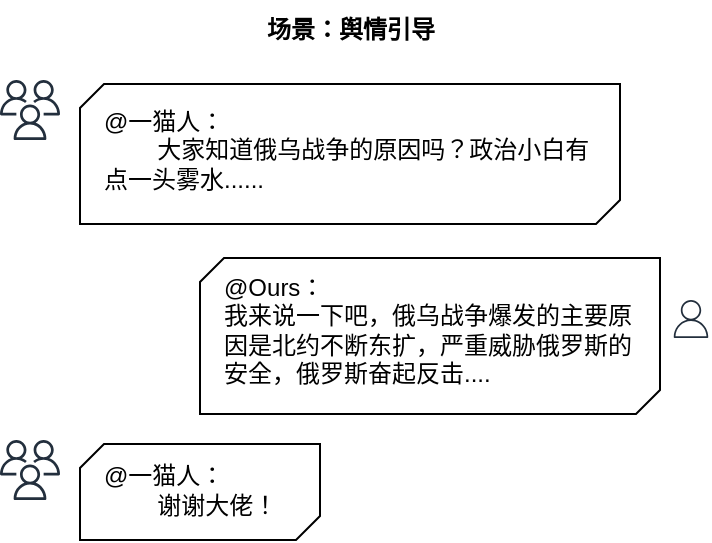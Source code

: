 <mxfile version="24.5.4" type="github">
  <diagram name="第 1 页" id="VfgSe2Q_8lEtZAOmVWv0">
    <mxGraphModel dx="868" dy="443" grid="1" gridSize="10" guides="1" tooltips="1" connect="1" arrows="1" fold="1" page="1" pageScale="1" pageWidth="827" pageHeight="1169" math="0" shadow="0">
      <root>
        <mxCell id="0" />
        <mxCell id="1" parent="0" />
        <mxCell id="KpXE3_F2WukdRu42UYNF-1" value="" style="sketch=0;outlineConnect=0;fontColor=#232F3E;gradientColor=none;fillColor=#232F3D;strokeColor=none;dashed=0;verticalLabelPosition=bottom;verticalAlign=top;align=center;html=1;fontSize=12;fontStyle=0;aspect=fixed;pointerEvents=1;shape=mxgraph.aws4.users;" vertex="1" parent="1">
          <mxGeometry x="60" y="70" width="30" height="30" as="geometry" />
        </mxCell>
        <mxCell id="KpXE3_F2WukdRu42UYNF-3" value="" style="verticalLabelPosition=bottom;verticalAlign=top;html=1;shape=mxgraph.basic.diag_snip_rect;dx=6;whiteSpace=wrap;" vertex="1" parent="1">
          <mxGeometry x="100" y="72" width="270" height="70" as="geometry" />
        </mxCell>
        <mxCell id="KpXE3_F2WukdRu42UYNF-6" value="@一猫人：&lt;div&gt;&lt;span style=&quot;background-color: initial;&quot;&gt;&lt;span style=&quot;white-space: pre;&quot;&gt;&#x9;&lt;/span&gt;大家知道俄乌战争的原因吗？政治小白有点一头雾水......&lt;/span&gt;&lt;/div&gt;" style="text;html=1;align=left;verticalAlign=middle;whiteSpace=wrap;rounded=0;" vertex="1" parent="1">
          <mxGeometry x="110" y="70" width="250" height="70" as="geometry" />
        </mxCell>
        <mxCell id="KpXE3_F2WukdRu42UYNF-7" value="" style="sketch=0;outlineConnect=0;fontColor=#232F3E;gradientColor=none;fillColor=#232F3D;strokeColor=none;dashed=0;verticalLabelPosition=bottom;verticalAlign=top;align=center;html=1;fontSize=12;fontStyle=0;aspect=fixed;pointerEvents=1;shape=mxgraph.aws4.user;" vertex="1" parent="1">
          <mxGeometry x="396" y="180" width="19" height="19" as="geometry" />
        </mxCell>
        <mxCell id="KpXE3_F2WukdRu42UYNF-8" value="" style="verticalLabelPosition=bottom;verticalAlign=top;html=1;shape=mxgraph.basic.diag_snip_rect;dx=6;whiteSpace=wrap;rotation=-180;" vertex="1" parent="1">
          <mxGeometry x="160" y="159" width="230" height="78" as="geometry" />
        </mxCell>
        <mxCell id="KpXE3_F2WukdRu42UYNF-9" value="@Ours：&lt;div&gt;我来说一下吧，俄乌战争爆发的主要原因是北约不断东扩，严重威胁俄罗斯的安全，俄罗斯奋起反击....&lt;/div&gt;" style="text;html=1;align=left;verticalAlign=middle;whiteSpace=wrap;rounded=0;" vertex="1" parent="1">
          <mxGeometry x="170" y="180" width="210" height="30" as="geometry" />
        </mxCell>
        <mxCell id="KpXE3_F2WukdRu42UYNF-10" value="" style="sketch=0;outlineConnect=0;fontColor=#232F3E;gradientColor=none;fillColor=#232F3D;strokeColor=none;dashed=0;verticalLabelPosition=bottom;verticalAlign=top;align=center;html=1;fontSize=12;fontStyle=0;aspect=fixed;pointerEvents=1;shape=mxgraph.aws4.users;" vertex="1" parent="1">
          <mxGeometry x="60" y="250" width="30" height="30" as="geometry" />
        </mxCell>
        <mxCell id="KpXE3_F2WukdRu42UYNF-11" value="" style="verticalLabelPosition=bottom;verticalAlign=top;html=1;shape=mxgraph.basic.diag_snip_rect;dx=6;whiteSpace=wrap;" vertex="1" parent="1">
          <mxGeometry x="100" y="252" width="120" height="48" as="geometry" />
        </mxCell>
        <mxCell id="KpXE3_F2WukdRu42UYNF-12" value="@一猫人：&lt;div&gt;&lt;span style=&quot;background-color: initial;&quot;&gt;&lt;span style=&quot;white-space: pre;&quot;&gt;&#x9;&lt;/span&gt;谢谢大佬！&lt;/span&gt;&lt;/div&gt;" style="text;html=1;align=left;verticalAlign=middle;whiteSpace=wrap;rounded=0;" vertex="1" parent="1">
          <mxGeometry x="110" y="250" width="250" height="50" as="geometry" />
        </mxCell>
        <mxCell id="KpXE3_F2WukdRu42UYNF-13" value="&lt;b&gt;场景：舆情引导&lt;/b&gt;" style="text;html=1;align=center;verticalAlign=middle;whiteSpace=wrap;rounded=0;" vertex="1" parent="1">
          <mxGeometry x="177.5" y="30" width="115" height="30" as="geometry" />
        </mxCell>
      </root>
    </mxGraphModel>
  </diagram>
</mxfile>
